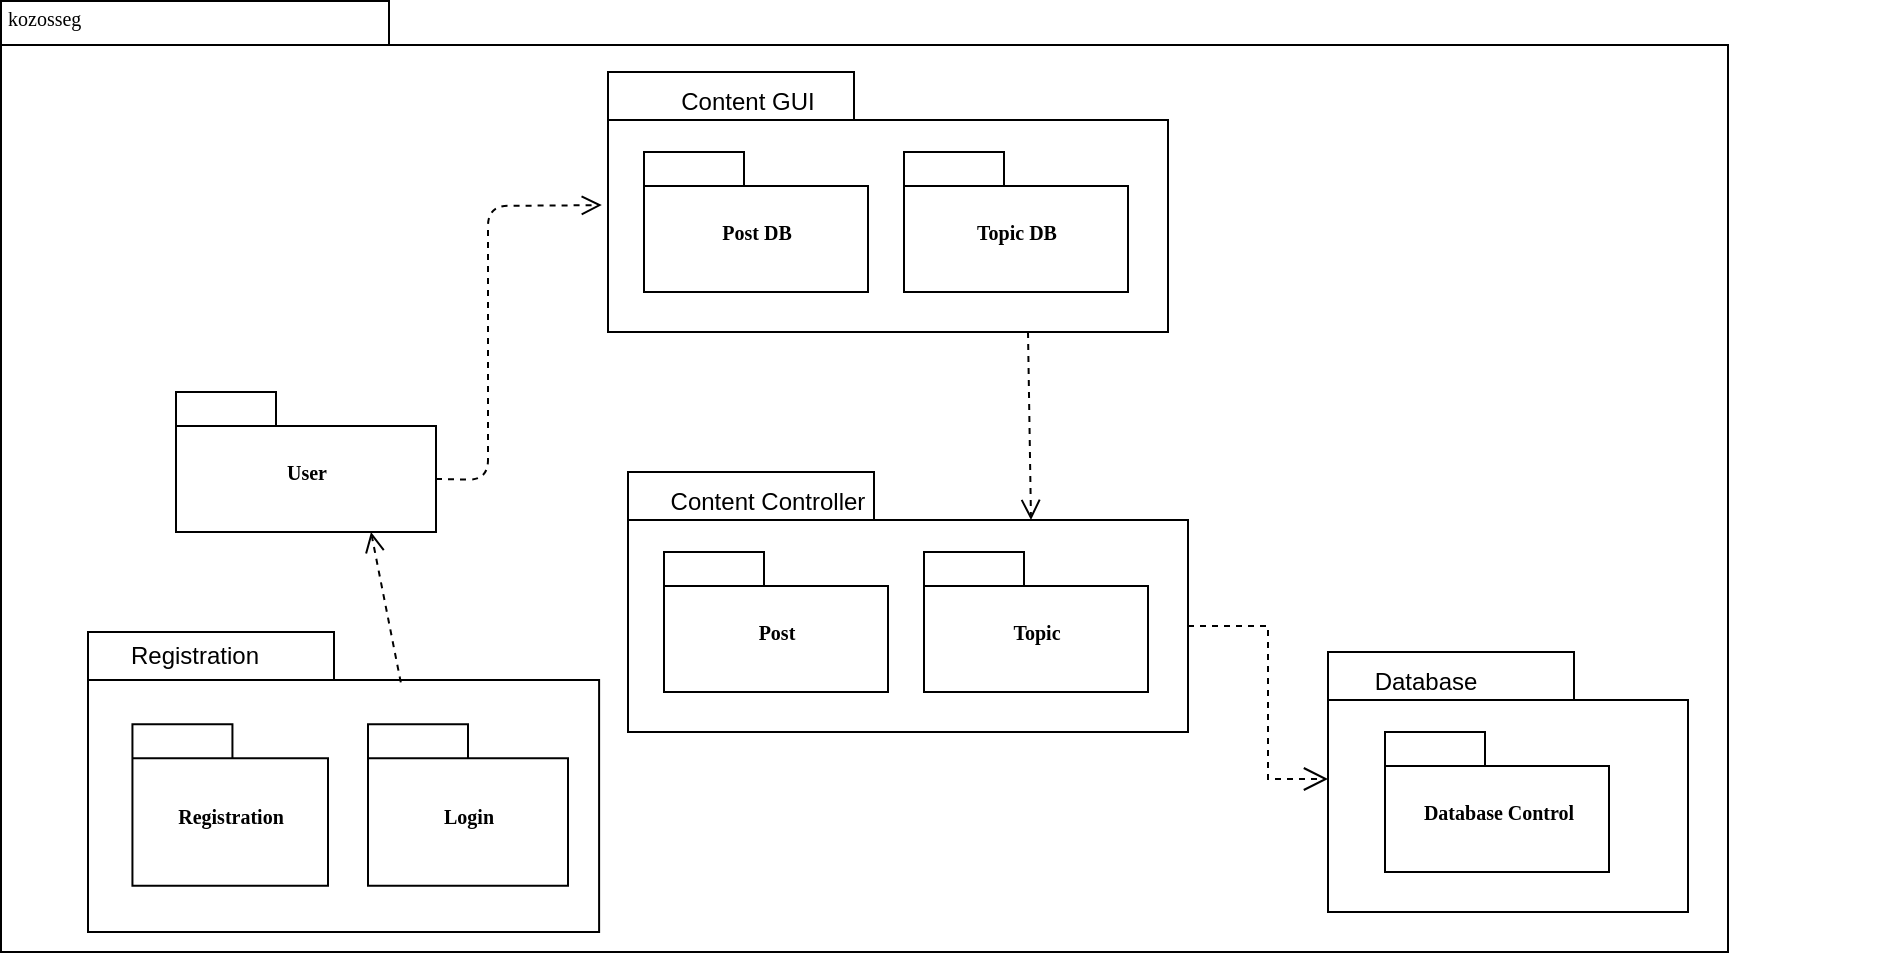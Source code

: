 <mxfile version="13.7.9" type="device"><diagram name="Page-1" id="b5b7bab2-c9e2-2cf4-8b2a-24fd1a2a6d21"><mxGraphModel dx="1038" dy="589" grid="1" gridSize="10" guides="1" tooltips="1" connect="1" arrows="1" fold="1" page="1" pageScale="1" pageWidth="827" pageHeight="1169" background="#ffffff" math="0" shadow="0"><root><mxCell id="0"/><mxCell id="1" parent="0"/><mxCell id="6e0c8c40b5770093-72" value="" style="shape=folder;fontStyle=1;spacingTop=10;tabWidth=194;tabHeight=22;tabPosition=left;html=1;rounded=0;shadow=0;comic=0;labelBackgroundColor=none;strokeWidth=1;fillColor=none;fontFamily=Verdana;fontSize=10;align=center;" parent="1" vertex="1"><mxGeometry x="326.5" y="114.5" width="863.5" height="475.5" as="geometry"/></mxCell><mxCell id="6e0c8c40b5770093-7" value="" style="group" parent="1" vertex="1" connectable="0"><mxGeometry x="414" y="310" width="130" height="70" as="geometry"/></mxCell><mxCell id="6e0c8c40b5770093-8" value="User" style="shape=folder;fontStyle=1;spacingTop=10;tabWidth=50;tabHeight=17;tabPosition=left;html=1;rounded=0;shadow=0;comic=0;labelBackgroundColor=none;strokeWidth=1;fontFamily=Verdana;fontSize=10;align=center;" parent="6e0c8c40b5770093-7" vertex="1"><mxGeometry width="130" height="70" as="geometry"/></mxCell><mxCell id="6e0c8c40b5770093-18" value="" style="group" parent="1" vertex="1" connectable="0"><mxGeometry x="640" y="350" width="280" height="130" as="geometry"/></mxCell><mxCell id="6e0c8c40b5770093-11" value="" style="shape=folder;fontStyle=1;spacingTop=10;tabWidth=123;tabHeight=24;tabPosition=left;html=1;rounded=0;shadow=0;comic=0;labelBackgroundColor=none;strokeWidth=1;fontFamily=Verdana;fontSize=10;align=center;" parent="6e0c8c40b5770093-18" vertex="1"><mxGeometry width="280" height="130" as="geometry"/></mxCell><mxCell id="6e0c8c40b5770093-15" value="Post" style="shape=folder;fontStyle=1;spacingTop=10;tabWidth=50;tabHeight=17;tabPosition=left;html=1;rounded=0;shadow=0;comic=0;labelBackgroundColor=none;strokeWidth=1;fontFamily=Verdana;fontSize=10;align=center;" parent="6e0c8c40b5770093-18" vertex="1"><mxGeometry x="18" y="40" width="112" height="70" as="geometry"/></mxCell><mxCell id="6e0c8c40b5770093-17" value="Topic" style="shape=folder;fontStyle=1;spacingTop=10;tabWidth=50;tabHeight=17;tabPosition=left;html=1;rounded=0;shadow=0;comic=0;labelBackgroundColor=none;strokeWidth=1;fontFamily=Verdana;fontSize=10;align=center;" parent="6e0c8c40b5770093-18" vertex="1"><mxGeometry x="148" y="40" width="112" height="70" as="geometry"/></mxCell><mxCell id="ZFGITNyfIS5XkIUvktvd-1" value="Content Controller" style="text;html=1;strokeColor=none;fillColor=none;align=center;verticalAlign=middle;whiteSpace=wrap;rounded=0;" vertex="1" parent="6e0c8c40b5770093-18"><mxGeometry x="8.5" y="4.5" width="121.5" height="20" as="geometry"/></mxCell><mxCell id="6e0c8c40b5770093-19" value="" style="group" parent="1" vertex="1" connectable="0"><mxGeometry x="370" y="430" width="300" height="150" as="geometry"/></mxCell><mxCell id="6e0c8c40b5770093-20" value="" style="shape=folder;fontStyle=1;spacingTop=10;tabWidth=123;tabHeight=24;tabPosition=left;html=1;rounded=0;shadow=0;comic=0;labelBackgroundColor=none;strokeWidth=1;fontFamily=Verdana;fontSize=10;align=center;" parent="6e0c8c40b5770093-19" vertex="1"><mxGeometry width="255.556" height="150" as="geometry"/></mxCell><mxCell id="6e0c8c40b5770093-22" value="Registration" style="shape=folder;fontStyle=1;spacingTop=10;tabWidth=50;tabHeight=17;tabPosition=left;html=1;rounded=0;shadow=0;comic=0;labelBackgroundColor=none;strokeWidth=1;fontFamily=Verdana;fontSize=10;align=center;" parent="6e0c8c40b5770093-19" vertex="1"><mxGeometry x="22.22" y="46.15" width="97.78" height="80.77" as="geometry"/></mxCell><mxCell id="ZFGITNyfIS5XkIUvktvd-8" value="Registration" style="text;html=1;strokeColor=none;fillColor=none;align=center;verticalAlign=middle;whiteSpace=wrap;rounded=0;" vertex="1" parent="6e0c8c40b5770093-19"><mxGeometry x="32.143" width="42.857" height="23.077" as="geometry"/></mxCell><mxCell id="ZFGITNyfIS5XkIUvktvd-24" value="Login" style="shape=folder;fontStyle=1;spacingTop=10;tabWidth=50;tabHeight=17;tabPosition=left;html=1;rounded=0;shadow=0;comic=0;labelBackgroundColor=none;strokeWidth=1;fontFamily=Verdana;fontSize=10;align=center;" vertex="1" parent="6e0c8c40b5770093-19"><mxGeometry x="140" y="46.15" width="100" height="80.77" as="geometry"/></mxCell><mxCell id="6e0c8c40b5770093-73" value="kozosseg" style="text;html=1;align=left;verticalAlign=top;spacingTop=-4;fontSize=10;fontFamily=Verdana" parent="1" vertex="1"><mxGeometry x="327.5" y="114.5" width="130" height="20" as="geometry"/></mxCell><mxCell id="6e0c8c40b5770093-58" style="rounded=0;html=1;dashed=1;labelBackgroundColor=none;startFill=0;endArrow=open;endFill=0;endSize=10;fontFamily=Verdana;fontSize=10;edgeStyle=elbowEdgeStyle;exitX=0;exitY=0;exitDx=280;exitDy=77;exitPerimeter=0;entryX=0;entryY=0;entryDx=0;entryDy=43.5;entryPerimeter=0;" parent="1" source="6e0c8c40b5770093-11" edge="1"><mxGeometry relative="1" as="geometry"><mxPoint x="990" y="503.5" as="targetPoint"/><Array as="points"><mxPoint x="960" y="420"/><mxPoint x="736" y="250"/></Array></mxGeometry></mxCell><mxCell id="ZFGITNyfIS5XkIUvktvd-7" value="&lt;br&gt;" style="html=1;verticalAlign=bottom;endArrow=open;dashed=1;endSize=8;exitX=0;exitY=0;exitDx=130;exitDy=43.5;exitPerimeter=0;entryX=-0.011;entryY=0.512;entryDx=0;entryDy=0;entryPerimeter=0;" edge="1" parent="1" source="6e0c8c40b5770093-8" target="ZFGITNyfIS5XkIUvktvd-19"><mxGeometry relative="1" as="geometry"><mxPoint x="830" y="450" as="sourcePoint"/><mxPoint x="750" y="450" as="targetPoint"/><Array as="points"><mxPoint x="570" y="354"/><mxPoint x="570" y="280"/><mxPoint x="570" y="217"/></Array></mxGeometry></mxCell><mxCell id="ZFGITNyfIS5XkIUvktvd-10" value="" style="group" vertex="1" connectable="0" parent="1"><mxGeometry x="990" y="440" width="280" height="130" as="geometry"/></mxCell><mxCell id="ZFGITNyfIS5XkIUvktvd-11" value="" style="shape=folder;fontStyle=1;spacingTop=10;tabWidth=123;tabHeight=24;tabPosition=left;html=1;rounded=0;shadow=0;comic=0;labelBackgroundColor=none;strokeWidth=1;fontFamily=Verdana;fontSize=10;align=center;" vertex="1" parent="ZFGITNyfIS5XkIUvktvd-10"><mxGeometry width="180" height="130" as="geometry"/></mxCell><mxCell id="ZFGITNyfIS5XkIUvktvd-12" value="Database Control" style="shape=folder;fontStyle=1;spacingTop=10;tabWidth=50;tabHeight=17;tabPosition=left;html=1;rounded=0;shadow=0;comic=0;labelBackgroundColor=none;strokeWidth=1;fontFamily=Verdana;fontSize=10;align=center;" vertex="1" parent="ZFGITNyfIS5XkIUvktvd-10"><mxGeometry x="28.5" y="40" width="112" height="70" as="geometry"/></mxCell><mxCell id="ZFGITNyfIS5XkIUvktvd-14" value="Database" style="text;html=1;strokeColor=none;fillColor=none;align=center;verticalAlign=middle;whiteSpace=wrap;rounded=0;" vertex="1" parent="ZFGITNyfIS5XkIUvktvd-10"><mxGeometry x="28.5" y="4.5" width="40" height="20" as="geometry"/></mxCell><mxCell id="ZFGITNyfIS5XkIUvktvd-15" value="&lt;br&gt;" style="html=1;verticalAlign=bottom;endArrow=open;dashed=1;endSize=8;entryX=0.75;entryY=1;entryDx=0;entryDy=0;entryPerimeter=0;exitX=0.612;exitY=0.168;exitDx=0;exitDy=0;exitPerimeter=0;" edge="1" parent="1" source="6e0c8c40b5770093-20" target="6e0c8c40b5770093-8"><mxGeometry relative="1" as="geometry"><mxPoint x="558" y="467" as="sourcePoint"/><mxPoint x="520" y="400" as="targetPoint"/></mxGeometry></mxCell><mxCell id="ZFGITNyfIS5XkIUvktvd-18" value="" style="group" vertex="1" connectable="0" parent="1"><mxGeometry x="630" y="150" width="280" height="130" as="geometry"/></mxCell><mxCell id="ZFGITNyfIS5XkIUvktvd-19" value="" style="shape=folder;fontStyle=1;spacingTop=10;tabWidth=123;tabHeight=24;tabPosition=left;html=1;rounded=0;shadow=0;comic=0;labelBackgroundColor=none;strokeWidth=1;fontFamily=Verdana;fontSize=10;align=center;" vertex="1" parent="ZFGITNyfIS5XkIUvktvd-18"><mxGeometry width="280" height="130" as="geometry"/></mxCell><mxCell id="ZFGITNyfIS5XkIUvktvd-20" value="Post DB" style="shape=folder;fontStyle=1;spacingTop=10;tabWidth=50;tabHeight=17;tabPosition=left;html=1;rounded=0;shadow=0;comic=0;labelBackgroundColor=none;strokeWidth=1;fontFamily=Verdana;fontSize=10;align=center;" vertex="1" parent="ZFGITNyfIS5XkIUvktvd-18"><mxGeometry x="18" y="40" width="112" height="70" as="geometry"/></mxCell><mxCell id="ZFGITNyfIS5XkIUvktvd-21" value="Topic DB" style="shape=folder;fontStyle=1;spacingTop=10;tabWidth=50;tabHeight=17;tabPosition=left;html=1;rounded=0;shadow=0;comic=0;labelBackgroundColor=none;strokeWidth=1;fontFamily=Verdana;fontSize=10;align=center;" vertex="1" parent="ZFGITNyfIS5XkIUvktvd-18"><mxGeometry x="148" y="40" width="112" height="70" as="geometry"/></mxCell><mxCell id="ZFGITNyfIS5XkIUvktvd-22" value="Content GUI" style="text;html=1;strokeColor=none;fillColor=none;align=center;verticalAlign=middle;whiteSpace=wrap;rounded=0;" vertex="1" parent="ZFGITNyfIS5XkIUvktvd-18"><mxGeometry x="28.5" y="4.5" width="81.5" height="20" as="geometry"/></mxCell><mxCell id="ZFGITNyfIS5XkIUvktvd-23" value="&lt;br&gt;" style="html=1;verticalAlign=bottom;endArrow=open;dashed=1;endSize=8;entryX=0;entryY=0;entryDx=201.5;entryDy=24;entryPerimeter=0;exitX=0.75;exitY=1;exitDx=0;exitDy=0;exitPerimeter=0;" edge="1" parent="1" source="ZFGITNyfIS5XkIUvktvd-19" target="6e0c8c40b5770093-11"><mxGeometry relative="1" as="geometry"><mxPoint x="800" y="280" as="sourcePoint"/><mxPoint x="800" y="360" as="targetPoint"/></mxGeometry></mxCell></root></mxGraphModel></diagram></mxfile>